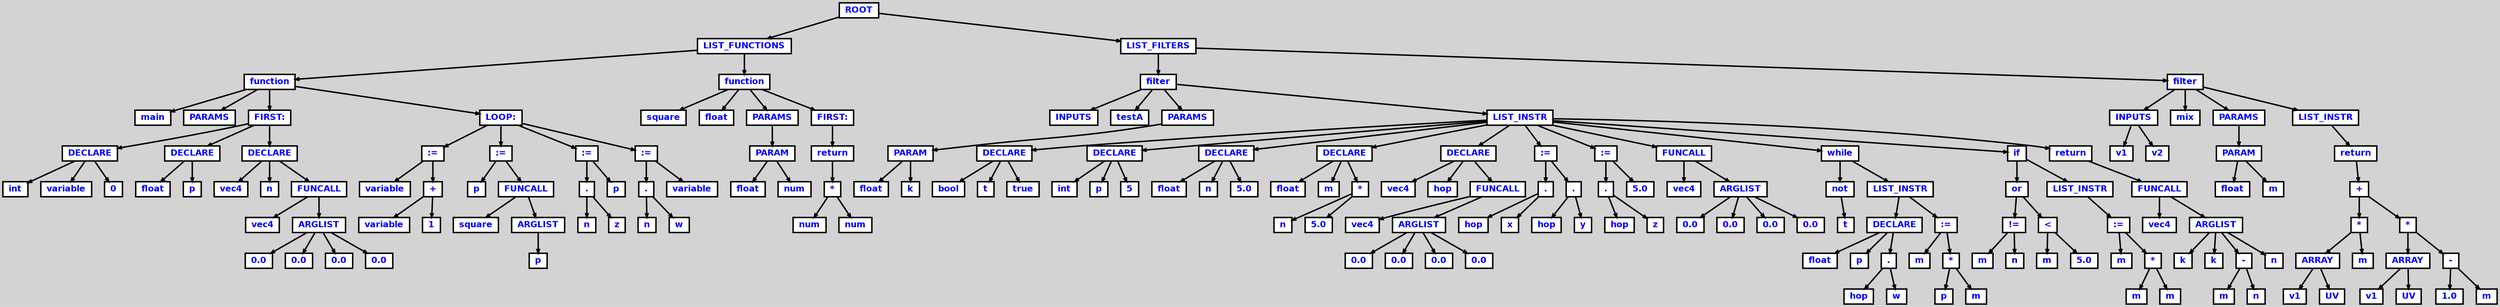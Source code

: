 digraph {

	ordering=out;
	ranksep=.4;
	bgcolor="lightgrey"; node [shape=box, fixedsize=false, fontsize=12, fontname="Helvetica-bold", fontcolor="blue"
		width=.25, height=.25, color="black", fillcolor="white", style="filled, solid, bold"];
	edge [arrowsize=.5, color="black", style="bold"]

  n0 [label="ROOT"];
  n1 [label="LIST_FUNCTIONS"];
  n1 [label="LIST_FUNCTIONS"];
  n2 [label="function"];
  n2 [label="function"];
  n3 [label="main"];
  n4 [label="PARAMS"];
  n5 [label="FIRST:"];
  n5 [label="FIRST:"];
  n6 [label="DECLARE"];
  n6 [label="DECLARE"];
  n7 [label="int"];
  n8 [label="variable"];
  n9 [label="0"];
  n10 [label="DECLARE"];
  n10 [label="DECLARE"];
  n11 [label="float"];
  n12 [label="p"];
  n13 [label="DECLARE"];
  n13 [label="DECLARE"];
  n14 [label="vec4"];
  n15 [label="n"];
  n16 [label="FUNCALL"];
  n16 [label="FUNCALL"];
  n17 [label="vec4"];
  n18 [label="ARGLIST"];
  n18 [label="ARGLIST"];
  n19 [label="0.0"];
  n20 [label="0.0"];
  n21 [label="0.0"];
  n22 [label="0.0"];
  n23 [label="LOOP:"];
  n23 [label="LOOP:"];
  n24 [label=":="];
  n24 [label=":="];
  n25 [label="variable"];
  n26 [label="+"];
  n26 [label="+"];
  n27 [label="variable"];
  n28 [label="1"];
  n29 [label=":="];
  n29 [label=":="];
  n30 [label="p"];
  n31 [label="FUNCALL"];
  n31 [label="FUNCALL"];
  n32 [label="square"];
  n33 [label="ARGLIST"];
  n33 [label="ARGLIST"];
  n34 [label="p"];
  n35 [label=":="];
  n35 [label=":="];
  n36 [label="."];
  n36 [label="."];
  n37 [label="n"];
  n38 [label="z"];
  n39 [label="p"];
  n40 [label=":="];
  n40 [label=":="];
  n41 [label="."];
  n41 [label="."];
  n42 [label="n"];
  n43 [label="w"];
  n44 [label="variable"];
  n45 [label="function"];
  n45 [label="function"];
  n46 [label="square"];
  n47 [label="float"];
  n48 [label="PARAMS"];
  n48 [label="PARAMS"];
  n49 [label="PARAM"];
  n49 [label="PARAM"];
  n50 [label="float"];
  n51 [label="num"];
  n52 [label="FIRST:"];
  n52 [label="FIRST:"];
  n53 [label="return"];
  n53 [label="return"];
  n54 [label="*"];
  n54 [label="*"];
  n55 [label="num"];
  n56 [label="num"];
  n57 [label="LIST_FILTERS"];
  n57 [label="LIST_FILTERS"];
  n58 [label="filter"];
  n58 [label="filter"];
  n59 [label="INPUTS"];
  n60 [label="testA"];
  n61 [label="PARAMS"];
  n61 [label="PARAMS"];
  n62 [label="PARAM"];
  n62 [label="PARAM"];
  n63 [label="float"];
  n64 [label="k"];
  n65 [label="LIST_INSTR"];
  n65 [label="LIST_INSTR"];
  n66 [label="DECLARE"];
  n66 [label="DECLARE"];
  n67 [label="bool"];
  n68 [label="t"];
  n69 [label="true"];
  n70 [label="DECLARE"];
  n70 [label="DECLARE"];
  n71 [label="int"];
  n72 [label="p"];
  n73 [label="5"];
  n74 [label="DECLARE"];
  n74 [label="DECLARE"];
  n75 [label="float"];
  n76 [label="n"];
  n77 [label="5.0"];
  n78 [label="DECLARE"];
  n78 [label="DECLARE"];
  n79 [label="float"];
  n80 [label="m"];
  n81 [label="*"];
  n81 [label="*"];
  n82 [label="n"];
  n83 [label="5.0"];
  n84 [label="DECLARE"];
  n84 [label="DECLARE"];
  n85 [label="vec4"];
  n86 [label="hop"];
  n87 [label="FUNCALL"];
  n87 [label="FUNCALL"];
  n88 [label="vec4"];
  n89 [label="ARGLIST"];
  n89 [label="ARGLIST"];
  n90 [label="0.0"];
  n91 [label="0.0"];
  n92 [label="0.0"];
  n93 [label="0.0"];
  n94 [label=":="];
  n94 [label=":="];
  n95 [label="."];
  n95 [label="."];
  n96 [label="hop"];
  n97 [label="x"];
  n98 [label="."];
  n98 [label="."];
  n99 [label="hop"];
  n100 [label="y"];
  n101 [label=":="];
  n101 [label=":="];
  n102 [label="."];
  n102 [label="."];
  n103 [label="hop"];
  n104 [label="z"];
  n105 [label="5.0"];
  n106 [label="FUNCALL"];
  n106 [label="FUNCALL"];
  n107 [label="vec4"];
  n108 [label="ARGLIST"];
  n108 [label="ARGLIST"];
  n109 [label="0.0"];
  n110 [label="0.0"];
  n111 [label="0.0"];
  n112 [label="0.0"];
  n113 [label="while"];
  n113 [label="while"];
  n114 [label="not"];
  n114 [label="not"];
  n115 [label="t"];
  n116 [label="LIST_INSTR"];
  n116 [label="LIST_INSTR"];
  n117 [label="DECLARE"];
  n117 [label="DECLARE"];
  n118 [label="float"];
  n119 [label="p"];
  n120 [label="."];
  n120 [label="."];
  n121 [label="hop"];
  n122 [label="w"];
  n123 [label=":="];
  n123 [label=":="];
  n124 [label="m"];
  n125 [label="*"];
  n125 [label="*"];
  n126 [label="p"];
  n127 [label="m"];
  n128 [label="if"];
  n128 [label="if"];
  n129 [label="or"];
  n129 [label="or"];
  n130 [label="!="];
  n130 [label="!="];
  n131 [label="m"];
  n132 [label="n"];
  n133 [label="<"];
  n133 [label="<"];
  n134 [label="m"];
  n135 [label="5.0"];
  n136 [label="LIST_INSTR"];
  n136 [label="LIST_INSTR"];
  n137 [label=":="];
  n137 [label=":="];
  n138 [label="m"];
  n139 [label="*"];
  n139 [label="*"];
  n140 [label="m"];
  n141 [label="m"];
  n142 [label="return"];
  n142 [label="return"];
  n143 [label="FUNCALL"];
  n143 [label="FUNCALL"];
  n144 [label="vec4"];
  n145 [label="ARGLIST"];
  n145 [label="ARGLIST"];
  n146 [label="k"];
  n147 [label="k"];
  n148 [label="-"];
  n148 [label="-"];
  n149 [label="m"];
  n150 [label="n"];
  n151 [label="n"];
  n152 [label="filter"];
  n152 [label="filter"];
  n153 [label="INPUTS"];
  n153 [label="INPUTS"];
  n154 [label="v1"];
  n155 [label="v2"];
  n156 [label="mix"];
  n157 [label="PARAMS"];
  n157 [label="PARAMS"];
  n158 [label="PARAM"];
  n158 [label="PARAM"];
  n159 [label="float"];
  n160 [label="m"];
  n161 [label="LIST_INSTR"];
  n161 [label="LIST_INSTR"];
  n162 [label="return"];
  n162 [label="return"];
  n163 [label="+"];
  n163 [label="+"];
  n164 [label="*"];
  n164 [label="*"];
  n165 [label="ARRAY"];
  n165 [label="ARRAY"];
  n166 [label="v1"];
  n167 [label="UV"];
  n168 [label="m"];
  n169 [label="*"];
  n169 [label="*"];
  n170 [label="ARRAY"];
  n170 [label="ARRAY"];
  n171 [label="v1"];
  n172 [label="UV"];
  n173 [label="-"];
  n173 [label="-"];
  n174 [label="1.0"];
  n175 [label="m"];

  n0 -> n1 // "ROOT" -> "LIST_FUNCTIONS"
  n1 -> n2 // "LIST_FUNCTIONS" -> "function"
  n2 -> n3 // "function" -> "main"
  n2 -> n4 // "function" -> "PARAMS"
  n2 -> n5 // "function" -> "FIRST:"
  n5 -> n6 // "FIRST:" -> "DECLARE"
  n6 -> n7 // "DECLARE" -> "int"
  n6 -> n8 // "DECLARE" -> "variable"
  n6 -> n9 // "DECLARE" -> "0"
  n5 -> n10 // "FIRST:" -> "DECLARE"
  n10 -> n11 // "DECLARE" -> "float"
  n10 -> n12 // "DECLARE" -> "p"
  n5 -> n13 // "FIRST:" -> "DECLARE"
  n13 -> n14 // "DECLARE" -> "vec4"
  n13 -> n15 // "DECLARE" -> "n"
  n13 -> n16 // "DECLARE" -> "FUNCALL"
  n16 -> n17 // "FUNCALL" -> "vec4"
  n16 -> n18 // "FUNCALL" -> "ARGLIST"
  n18 -> n19 // "ARGLIST" -> "0.0"
  n18 -> n20 // "ARGLIST" -> "0.0"
  n18 -> n21 // "ARGLIST" -> "0.0"
  n18 -> n22 // "ARGLIST" -> "0.0"
  n2 -> n23 // "function" -> "LOOP:"
  n23 -> n24 // "LOOP:" -> ":="
  n24 -> n25 // ":=" -> "variable"
  n24 -> n26 // ":=" -> "+"
  n26 -> n27 // "+" -> "variable"
  n26 -> n28 // "+" -> "1"
  n23 -> n29 // "LOOP:" -> ":="
  n29 -> n30 // ":=" -> "p"
  n29 -> n31 // ":=" -> "FUNCALL"
  n31 -> n32 // "FUNCALL" -> "square"
  n31 -> n33 // "FUNCALL" -> "ARGLIST"
  n33 -> n34 // "ARGLIST" -> "p"
  n23 -> n35 // "LOOP:" -> ":="
  n35 -> n36 // ":=" -> "."
  n36 -> n37 // "." -> "n"
  n36 -> n38 // "." -> "z"
  n35 -> n39 // ":=" -> "p"
  n23 -> n40 // "LOOP:" -> ":="
  n40 -> n41 // ":=" -> "."
  n41 -> n42 // "." -> "n"
  n41 -> n43 // "." -> "w"
  n40 -> n44 // ":=" -> "variable"
  n1 -> n45 // "LIST_FUNCTIONS" -> "function"
  n45 -> n46 // "function" -> "square"
  n45 -> n47 // "function" -> "float"
  n45 -> n48 // "function" -> "PARAMS"
  n48 -> n49 // "PARAMS" -> "PARAM"
  n49 -> n50 // "PARAM" -> "float"
  n49 -> n51 // "PARAM" -> "num"
  n45 -> n52 // "function" -> "FIRST:"
  n52 -> n53 // "FIRST:" -> "return"
  n53 -> n54 // "return" -> "*"
  n54 -> n55 // "*" -> "num"
  n54 -> n56 // "*" -> "num"
  n0 -> n57 // "ROOT" -> "LIST_FILTERS"
  n57 -> n58 // "LIST_FILTERS" -> "filter"
  n58 -> n59 // "filter" -> "INPUTS"
  n58 -> n60 // "filter" -> "testA"
  n58 -> n61 // "filter" -> "PARAMS"
  n61 -> n62 // "PARAMS" -> "PARAM"
  n62 -> n63 // "PARAM" -> "float"
  n62 -> n64 // "PARAM" -> "k"
  n58 -> n65 // "filter" -> "LIST_INSTR"
  n65 -> n66 // "LIST_INSTR" -> "DECLARE"
  n66 -> n67 // "DECLARE" -> "bool"
  n66 -> n68 // "DECLARE" -> "t"
  n66 -> n69 // "DECLARE" -> "true"
  n65 -> n70 // "LIST_INSTR" -> "DECLARE"
  n70 -> n71 // "DECLARE" -> "int"
  n70 -> n72 // "DECLARE" -> "p"
  n70 -> n73 // "DECLARE" -> "5"
  n65 -> n74 // "LIST_INSTR" -> "DECLARE"
  n74 -> n75 // "DECLARE" -> "float"
  n74 -> n76 // "DECLARE" -> "n"
  n74 -> n77 // "DECLARE" -> "5.0"
  n65 -> n78 // "LIST_INSTR" -> "DECLARE"
  n78 -> n79 // "DECLARE" -> "float"
  n78 -> n80 // "DECLARE" -> "m"
  n78 -> n81 // "DECLARE" -> "*"
  n81 -> n82 // "*" -> "n"
  n81 -> n83 // "*" -> "5.0"
  n65 -> n84 // "LIST_INSTR" -> "DECLARE"
  n84 -> n85 // "DECLARE" -> "vec4"
  n84 -> n86 // "DECLARE" -> "hop"
  n84 -> n87 // "DECLARE" -> "FUNCALL"
  n87 -> n88 // "FUNCALL" -> "vec4"
  n87 -> n89 // "FUNCALL" -> "ARGLIST"
  n89 -> n90 // "ARGLIST" -> "0.0"
  n89 -> n91 // "ARGLIST" -> "0.0"
  n89 -> n92 // "ARGLIST" -> "0.0"
  n89 -> n93 // "ARGLIST" -> "0.0"
  n65 -> n94 // "LIST_INSTR" -> ":="
  n94 -> n95 // ":=" -> "."
  n95 -> n96 // "." -> "hop"
  n95 -> n97 // "." -> "x"
  n94 -> n98 // ":=" -> "."
  n98 -> n99 // "." -> "hop"
  n98 -> n100 // "." -> "y"
  n65 -> n101 // "LIST_INSTR" -> ":="
  n101 -> n102 // ":=" -> "."
  n102 -> n103 // "." -> "hop"
  n102 -> n104 // "." -> "z"
  n101 -> n105 // ":=" -> "5.0"
  n65 -> n106 // "LIST_INSTR" -> "FUNCALL"
  n106 -> n107 // "FUNCALL" -> "vec4"
  n106 -> n108 // "FUNCALL" -> "ARGLIST"
  n108 -> n109 // "ARGLIST" -> "0.0"
  n108 -> n110 // "ARGLIST" -> "0.0"
  n108 -> n111 // "ARGLIST" -> "0.0"
  n108 -> n112 // "ARGLIST" -> "0.0"
  n65 -> n113 // "LIST_INSTR" -> "while"
  n113 -> n114 // "while" -> "not"
  n114 -> n115 // "not" -> "t"
  n113 -> n116 // "while" -> "LIST_INSTR"
  n116 -> n117 // "LIST_INSTR" -> "DECLARE"
  n117 -> n118 // "DECLARE" -> "float"
  n117 -> n119 // "DECLARE" -> "p"
  n117 -> n120 // "DECLARE" -> "."
  n120 -> n121 // "." -> "hop"
  n120 -> n122 // "." -> "w"
  n116 -> n123 // "LIST_INSTR" -> ":="
  n123 -> n124 // ":=" -> "m"
  n123 -> n125 // ":=" -> "*"
  n125 -> n126 // "*" -> "p"
  n125 -> n127 // "*" -> "m"
  n65 -> n128 // "LIST_INSTR" -> "if"
  n128 -> n129 // "if" -> "or"
  n129 -> n130 // "or" -> "!="
  n130 -> n131 // "!=" -> "m"
  n130 -> n132 // "!=" -> "n"
  n129 -> n133 // "or" -> "<"
  n133 -> n134 // "<" -> "m"
  n133 -> n135 // "<" -> "5.0"
  n128 -> n136 // "if" -> "LIST_INSTR"
  n136 -> n137 // "LIST_INSTR" -> ":="
  n137 -> n138 // ":=" -> "m"
  n137 -> n139 // ":=" -> "*"
  n139 -> n140 // "*" -> "m"
  n139 -> n141 // "*" -> "m"
  n65 -> n142 // "LIST_INSTR" -> "return"
  n142 -> n143 // "return" -> "FUNCALL"
  n143 -> n144 // "FUNCALL" -> "vec4"
  n143 -> n145 // "FUNCALL" -> "ARGLIST"
  n145 -> n146 // "ARGLIST" -> "k"
  n145 -> n147 // "ARGLIST" -> "k"
  n145 -> n148 // "ARGLIST" -> "-"
  n148 -> n149 // "-" -> "m"
  n148 -> n150 // "-" -> "n"
  n145 -> n151 // "ARGLIST" -> "n"
  n57 -> n152 // "LIST_FILTERS" -> "filter"
  n152 -> n153 // "filter" -> "INPUTS"
  n153 -> n154 // "INPUTS" -> "v1"
  n153 -> n155 // "INPUTS" -> "v2"
  n152 -> n156 // "filter" -> "mix"
  n152 -> n157 // "filter" -> "PARAMS"
  n157 -> n158 // "PARAMS" -> "PARAM"
  n158 -> n159 // "PARAM" -> "float"
  n158 -> n160 // "PARAM" -> "m"
  n152 -> n161 // "filter" -> "LIST_INSTR"
  n161 -> n162 // "LIST_INSTR" -> "return"
  n162 -> n163 // "return" -> "+"
  n163 -> n164 // "+" -> "*"
  n164 -> n165 // "*" -> "ARRAY"
  n165 -> n166 // "ARRAY" -> "v1"
  n165 -> n167 // "ARRAY" -> "UV"
  n164 -> n168 // "*" -> "m"
  n163 -> n169 // "+" -> "*"
  n169 -> n170 // "*" -> "ARRAY"
  n170 -> n171 // "ARRAY" -> "v1"
  n170 -> n172 // "ARRAY" -> "UV"
  n169 -> n173 // "*" -> "-"
  n173 -> n174 // "-" -> "1.0"
  n173 -> n175 // "-" -> "m"

}
